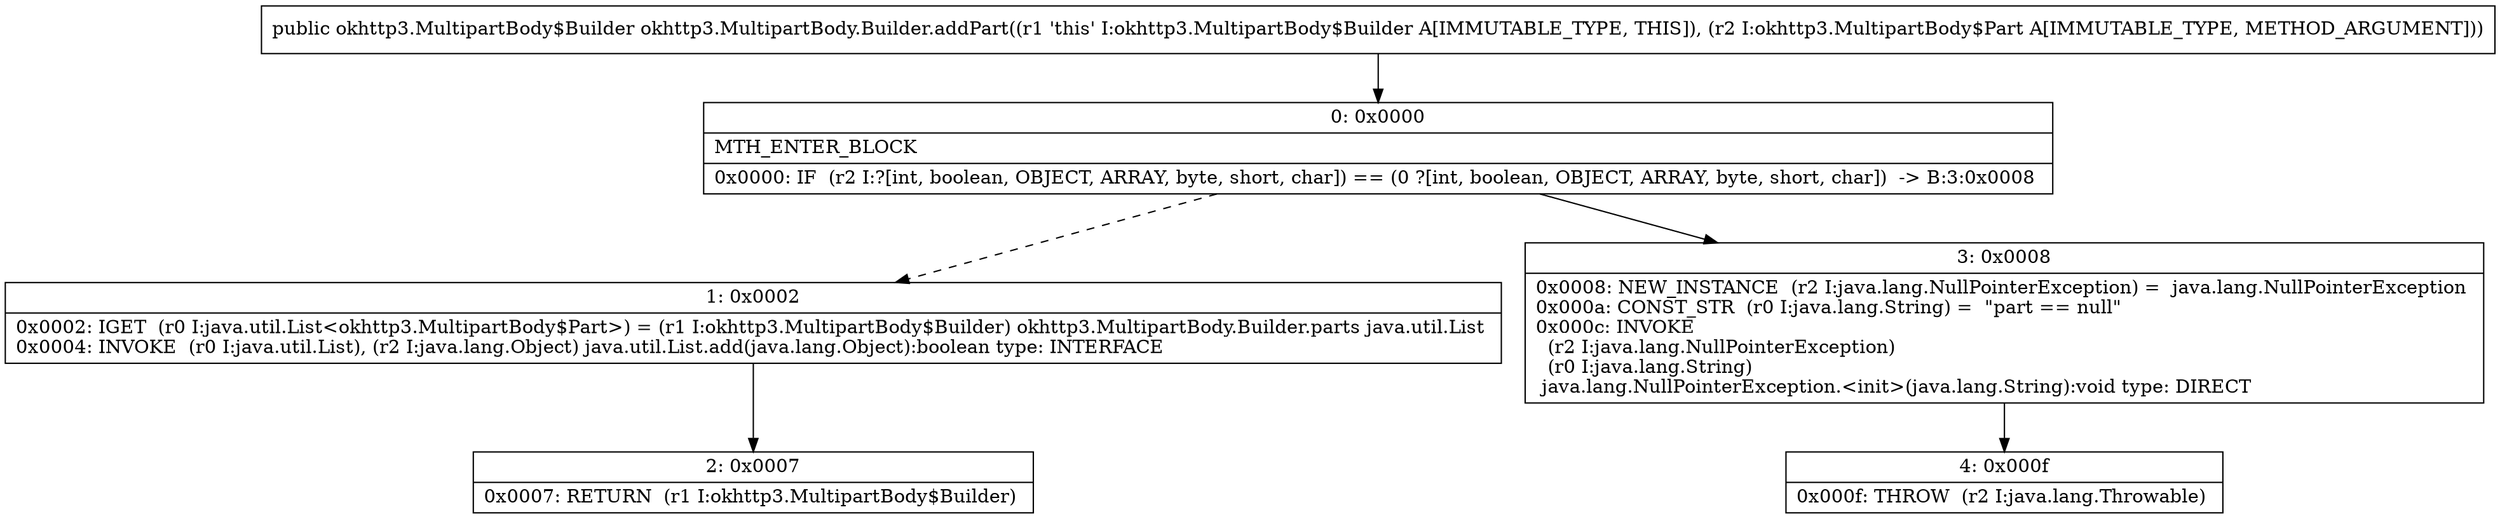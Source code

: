 digraph "CFG forokhttp3.MultipartBody.Builder.addPart(Lokhttp3\/MultipartBody$Part;)Lokhttp3\/MultipartBody$Builder;" {
Node_0 [shape=record,label="{0\:\ 0x0000|MTH_ENTER_BLOCK\l|0x0000: IF  (r2 I:?[int, boolean, OBJECT, ARRAY, byte, short, char]) == (0 ?[int, boolean, OBJECT, ARRAY, byte, short, char])  \-\> B:3:0x0008 \l}"];
Node_1 [shape=record,label="{1\:\ 0x0002|0x0002: IGET  (r0 I:java.util.List\<okhttp3.MultipartBody$Part\>) = (r1 I:okhttp3.MultipartBody$Builder) okhttp3.MultipartBody.Builder.parts java.util.List \l0x0004: INVOKE  (r0 I:java.util.List), (r2 I:java.lang.Object) java.util.List.add(java.lang.Object):boolean type: INTERFACE \l}"];
Node_2 [shape=record,label="{2\:\ 0x0007|0x0007: RETURN  (r1 I:okhttp3.MultipartBody$Builder) \l}"];
Node_3 [shape=record,label="{3\:\ 0x0008|0x0008: NEW_INSTANCE  (r2 I:java.lang.NullPointerException) =  java.lang.NullPointerException \l0x000a: CONST_STR  (r0 I:java.lang.String) =  \"part == null\" \l0x000c: INVOKE  \l  (r2 I:java.lang.NullPointerException)\l  (r0 I:java.lang.String)\l java.lang.NullPointerException.\<init\>(java.lang.String):void type: DIRECT \l}"];
Node_4 [shape=record,label="{4\:\ 0x000f|0x000f: THROW  (r2 I:java.lang.Throwable) \l}"];
MethodNode[shape=record,label="{public okhttp3.MultipartBody$Builder okhttp3.MultipartBody.Builder.addPart((r1 'this' I:okhttp3.MultipartBody$Builder A[IMMUTABLE_TYPE, THIS]), (r2 I:okhttp3.MultipartBody$Part A[IMMUTABLE_TYPE, METHOD_ARGUMENT])) }"];
MethodNode -> Node_0;
Node_0 -> Node_1[style=dashed];
Node_0 -> Node_3;
Node_1 -> Node_2;
Node_3 -> Node_4;
}

